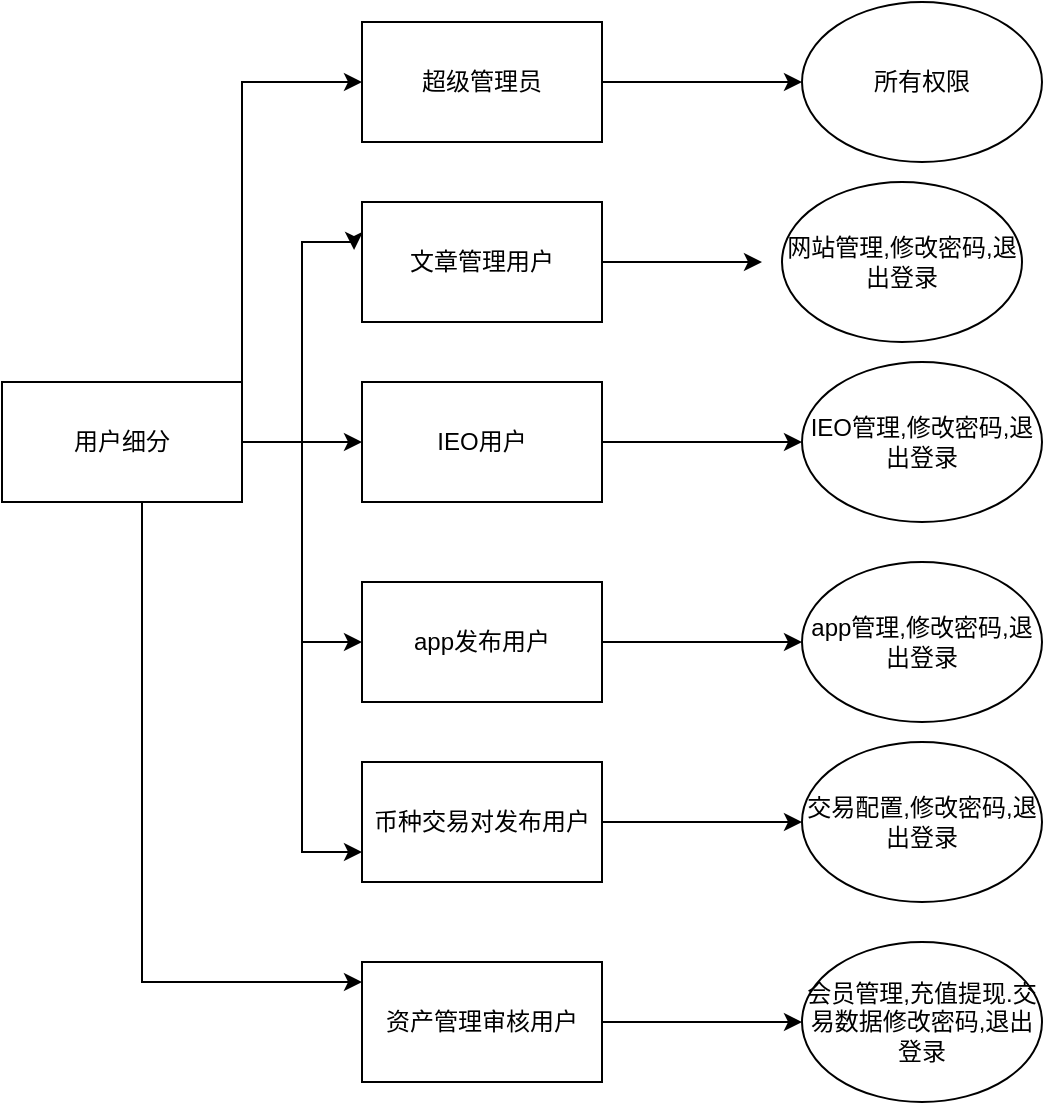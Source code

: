 <mxfile pages="1" version="11.2.8" type="github"><diagram id="VCTnHpHfEM3Re7eSV8YS" name="Page-1"><mxGraphModel dx="1186" dy="591" grid="1" gridSize="10" guides="1" tooltips="1" connect="1" arrows="1" fold="1" page="1" pageScale="1" pageWidth="850" pageHeight="1400" math="0" shadow="0"><root><mxCell id="0"/><mxCell id="1" parent="0"/><mxCell id="yPB1zubHyGAsEdx0-u_0-5" value="" style="edgeStyle=orthogonalEdgeStyle;rounded=0;orthogonalLoop=1;jettySize=auto;html=1;" parent="1" source="yPB1zubHyGAsEdx0-u_0-1" target="yPB1zubHyGAsEdx0-u_0-4" edge="1"><mxGeometry relative="1" as="geometry"><Array as="points"><mxPoint x="180" y="70"/></Array></mxGeometry></mxCell><mxCell id="yPB1zubHyGAsEdx0-u_0-7" style="edgeStyle=orthogonalEdgeStyle;rounded=0;orthogonalLoop=1;jettySize=auto;html=1;entryX=-0.033;entryY=0.4;entryDx=0;entryDy=0;entryPerimeter=0;" parent="1" source="yPB1zubHyGAsEdx0-u_0-1" target="yPB1zubHyGAsEdx0-u_0-6" edge="1"><mxGeometry relative="1" as="geometry"><Array as="points"><mxPoint x="210" y="250"/><mxPoint x="210" y="150"/><mxPoint x="236" y="150"/></Array></mxGeometry></mxCell><mxCell id="yPB1zubHyGAsEdx0-u_0-9" style="edgeStyle=orthogonalEdgeStyle;rounded=0;orthogonalLoop=1;jettySize=auto;html=1;entryX=0;entryY=0.5;entryDx=0;entryDy=0;" parent="1" source="yPB1zubHyGAsEdx0-u_0-1" target="yPB1zubHyGAsEdx0-u_0-8" edge="1"><mxGeometry relative="1" as="geometry"/></mxCell><mxCell id="yPB1zubHyGAsEdx0-u_0-11" style="edgeStyle=orthogonalEdgeStyle;rounded=0;orthogonalLoop=1;jettySize=auto;html=1;entryX=0;entryY=0.75;entryDx=0;entryDy=0;" parent="1" source="yPB1zubHyGAsEdx0-u_0-1" target="yPB1zubHyGAsEdx0-u_0-10" edge="1"><mxGeometry relative="1" as="geometry"/></mxCell><mxCell id="yPB1zubHyGAsEdx0-u_0-13" value="" style="edgeStyle=orthogonalEdgeStyle;rounded=0;orthogonalLoop=1;jettySize=auto;html=1;" parent="1" source="yPB1zubHyGAsEdx0-u_0-1" target="yPB1zubHyGAsEdx0-u_0-12" edge="1"><mxGeometry relative="1" as="geometry"><Array as="points"><mxPoint x="130" y="520"/></Array></mxGeometry></mxCell><mxCell id="yPB1zubHyGAsEdx0-u_0-28" style="edgeStyle=orthogonalEdgeStyle;rounded=0;orthogonalLoop=1;jettySize=auto;html=1;entryX=0;entryY=0.5;entryDx=0;entryDy=0;" parent="1" source="yPB1zubHyGAsEdx0-u_0-1" target="yPB1zubHyGAsEdx0-u_0-27" edge="1"><mxGeometry relative="1" as="geometry"/></mxCell><mxCell id="yPB1zubHyGAsEdx0-u_0-1" value="用户细分" style="rounded=0;whiteSpace=wrap;html=1;" parent="1" vertex="1"><mxGeometry x="60" y="220" width="120" height="60" as="geometry"/></mxCell><mxCell id="AxDajHPpvmFaHlzjYr6z-2" style="edgeStyle=orthogonalEdgeStyle;rounded=0;orthogonalLoop=1;jettySize=auto;html=1;entryX=0;entryY=0.5;entryDx=0;entryDy=0;" edge="1" parent="1" source="yPB1zubHyGAsEdx0-u_0-12" target="AxDajHPpvmFaHlzjYr6z-1"><mxGeometry relative="1" as="geometry"/></mxCell><mxCell id="yPB1zubHyGAsEdx0-u_0-12" value="资产管理审核用户" style="rounded=0;whiteSpace=wrap;html=1;" parent="1" vertex="1"><mxGeometry x="240" y="510" width="120" height="60" as="geometry"/></mxCell><mxCell id="yPB1zubHyGAsEdx0-u_0-15" value="" style="edgeStyle=orthogonalEdgeStyle;rounded=0;orthogonalLoop=1;jettySize=auto;html=1;entryX=0;entryY=0.5;entryDx=0;entryDy=0;" parent="1" source="yPB1zubHyGAsEdx0-u_0-4" edge="1" target="yPB1zubHyGAsEdx0-u_0-16"><mxGeometry relative="1" as="geometry"><mxPoint x="440" y="70" as="targetPoint"/></mxGeometry></mxCell><mxCell id="yPB1zubHyGAsEdx0-u_0-4" value="超级管理员" style="rounded=0;whiteSpace=wrap;html=1;" parent="1" vertex="1"><mxGeometry x="240" y="40" width="120" height="60" as="geometry"/></mxCell><mxCell id="yPB1zubHyGAsEdx0-u_0-19" value="" style="edgeStyle=orthogonalEdgeStyle;rounded=0;orthogonalLoop=1;jettySize=auto;html=1;" parent="1" source="yPB1zubHyGAsEdx0-u_0-6" edge="1"><mxGeometry relative="1" as="geometry"><mxPoint x="440" y="160" as="targetPoint"/></mxGeometry></mxCell><mxCell id="yPB1zubHyGAsEdx0-u_0-6" value="文章管理用户" style="rounded=0;whiteSpace=wrap;html=1;" parent="1" vertex="1"><mxGeometry x="240" y="130" width="120" height="60" as="geometry"/></mxCell><mxCell id="yPB1zubHyGAsEdx0-u_0-22" style="edgeStyle=orthogonalEdgeStyle;rounded=0;orthogonalLoop=1;jettySize=auto;html=1;entryX=0;entryY=0.5;entryDx=0;entryDy=0;" parent="1" source="yPB1zubHyGAsEdx0-u_0-8" target="yPB1zubHyGAsEdx0-u_0-21" edge="1"><mxGeometry relative="1" as="geometry"/></mxCell><mxCell id="yPB1zubHyGAsEdx0-u_0-8" value="IEO用户" style="rounded=0;whiteSpace=wrap;html=1;" parent="1" vertex="1"><mxGeometry x="240" y="220" width="120" height="60" as="geometry"/></mxCell><mxCell id="yPB1zubHyGAsEdx0-u_0-33" value="" style="edgeStyle=orthogonalEdgeStyle;rounded=0;orthogonalLoop=1;jettySize=auto;html=1;entryX=0;entryY=0.5;entryDx=0;entryDy=0;" parent="1" source="yPB1zubHyGAsEdx0-u_0-10" target="yPB1zubHyGAsEdx0-u_0-34" edge="1"><mxGeometry relative="1" as="geometry"><mxPoint x="440" y="430" as="targetPoint"/></mxGeometry></mxCell><mxCell id="yPB1zubHyGAsEdx0-u_0-10" value="币种交易对发布用户" style="rounded=0;whiteSpace=wrap;html=1;" parent="1" vertex="1"><mxGeometry x="240" y="410" width="120" height="60" as="geometry"/></mxCell><mxCell id="yPB1zubHyGAsEdx0-u_0-16" value="所有权限" style="ellipse;whiteSpace=wrap;html=1;" parent="1" vertex="1"><mxGeometry x="460" y="30" width="120" height="80" as="geometry"/></mxCell><mxCell id="yPB1zubHyGAsEdx0-u_0-20" value="网站管理,修改密码,退出登录" style="ellipse;whiteSpace=wrap;html=1;" parent="1" vertex="1"><mxGeometry x="450" y="120" width="120" height="80" as="geometry"/></mxCell><mxCell id="yPB1zubHyGAsEdx0-u_0-21" value="IEO管理,修改密码,退出登录" style="ellipse;whiteSpace=wrap;html=1;" parent="1" vertex="1"><mxGeometry x="460" y="210" width="120" height="80" as="geometry"/></mxCell><mxCell id="yPB1zubHyGAsEdx0-u_0-30" value="" style="edgeStyle=orthogonalEdgeStyle;rounded=0;orthogonalLoop=1;jettySize=auto;html=1;entryX=0;entryY=0.5;entryDx=0;entryDy=0;" parent="1" source="yPB1zubHyGAsEdx0-u_0-27" target="yPB1zubHyGAsEdx0-u_0-31" edge="1"><mxGeometry relative="1" as="geometry"><mxPoint x="450" y="360" as="targetPoint"/><Array as="points"/></mxGeometry></mxCell><mxCell id="yPB1zubHyGAsEdx0-u_0-27" value="app发布用户" style="rounded=0;whiteSpace=wrap;html=1;" parent="1" vertex="1"><mxGeometry x="240" y="320" width="120" height="60" as="geometry"/></mxCell><mxCell id="yPB1zubHyGAsEdx0-u_0-31" value="app管理,修改密码,退出登录" style="ellipse;whiteSpace=wrap;html=1;" parent="1" vertex="1"><mxGeometry x="460" y="310" width="120" height="80" as="geometry"/></mxCell><mxCell id="yPB1zubHyGAsEdx0-u_0-34" value="交易配置,修改密码,退出登录" style="ellipse;whiteSpace=wrap;html=1;" parent="1" vertex="1"><mxGeometry x="460" y="400" width="120" height="80" as="geometry"/></mxCell><mxCell id="AxDajHPpvmFaHlzjYr6z-1" value="会员管理,充值提现.交易数据修改密码,退出登录" style="ellipse;whiteSpace=wrap;html=1;" vertex="1" parent="1"><mxGeometry x="460" y="500" width="120" height="80" as="geometry"/></mxCell></root></mxGraphModel></diagram></mxfile>